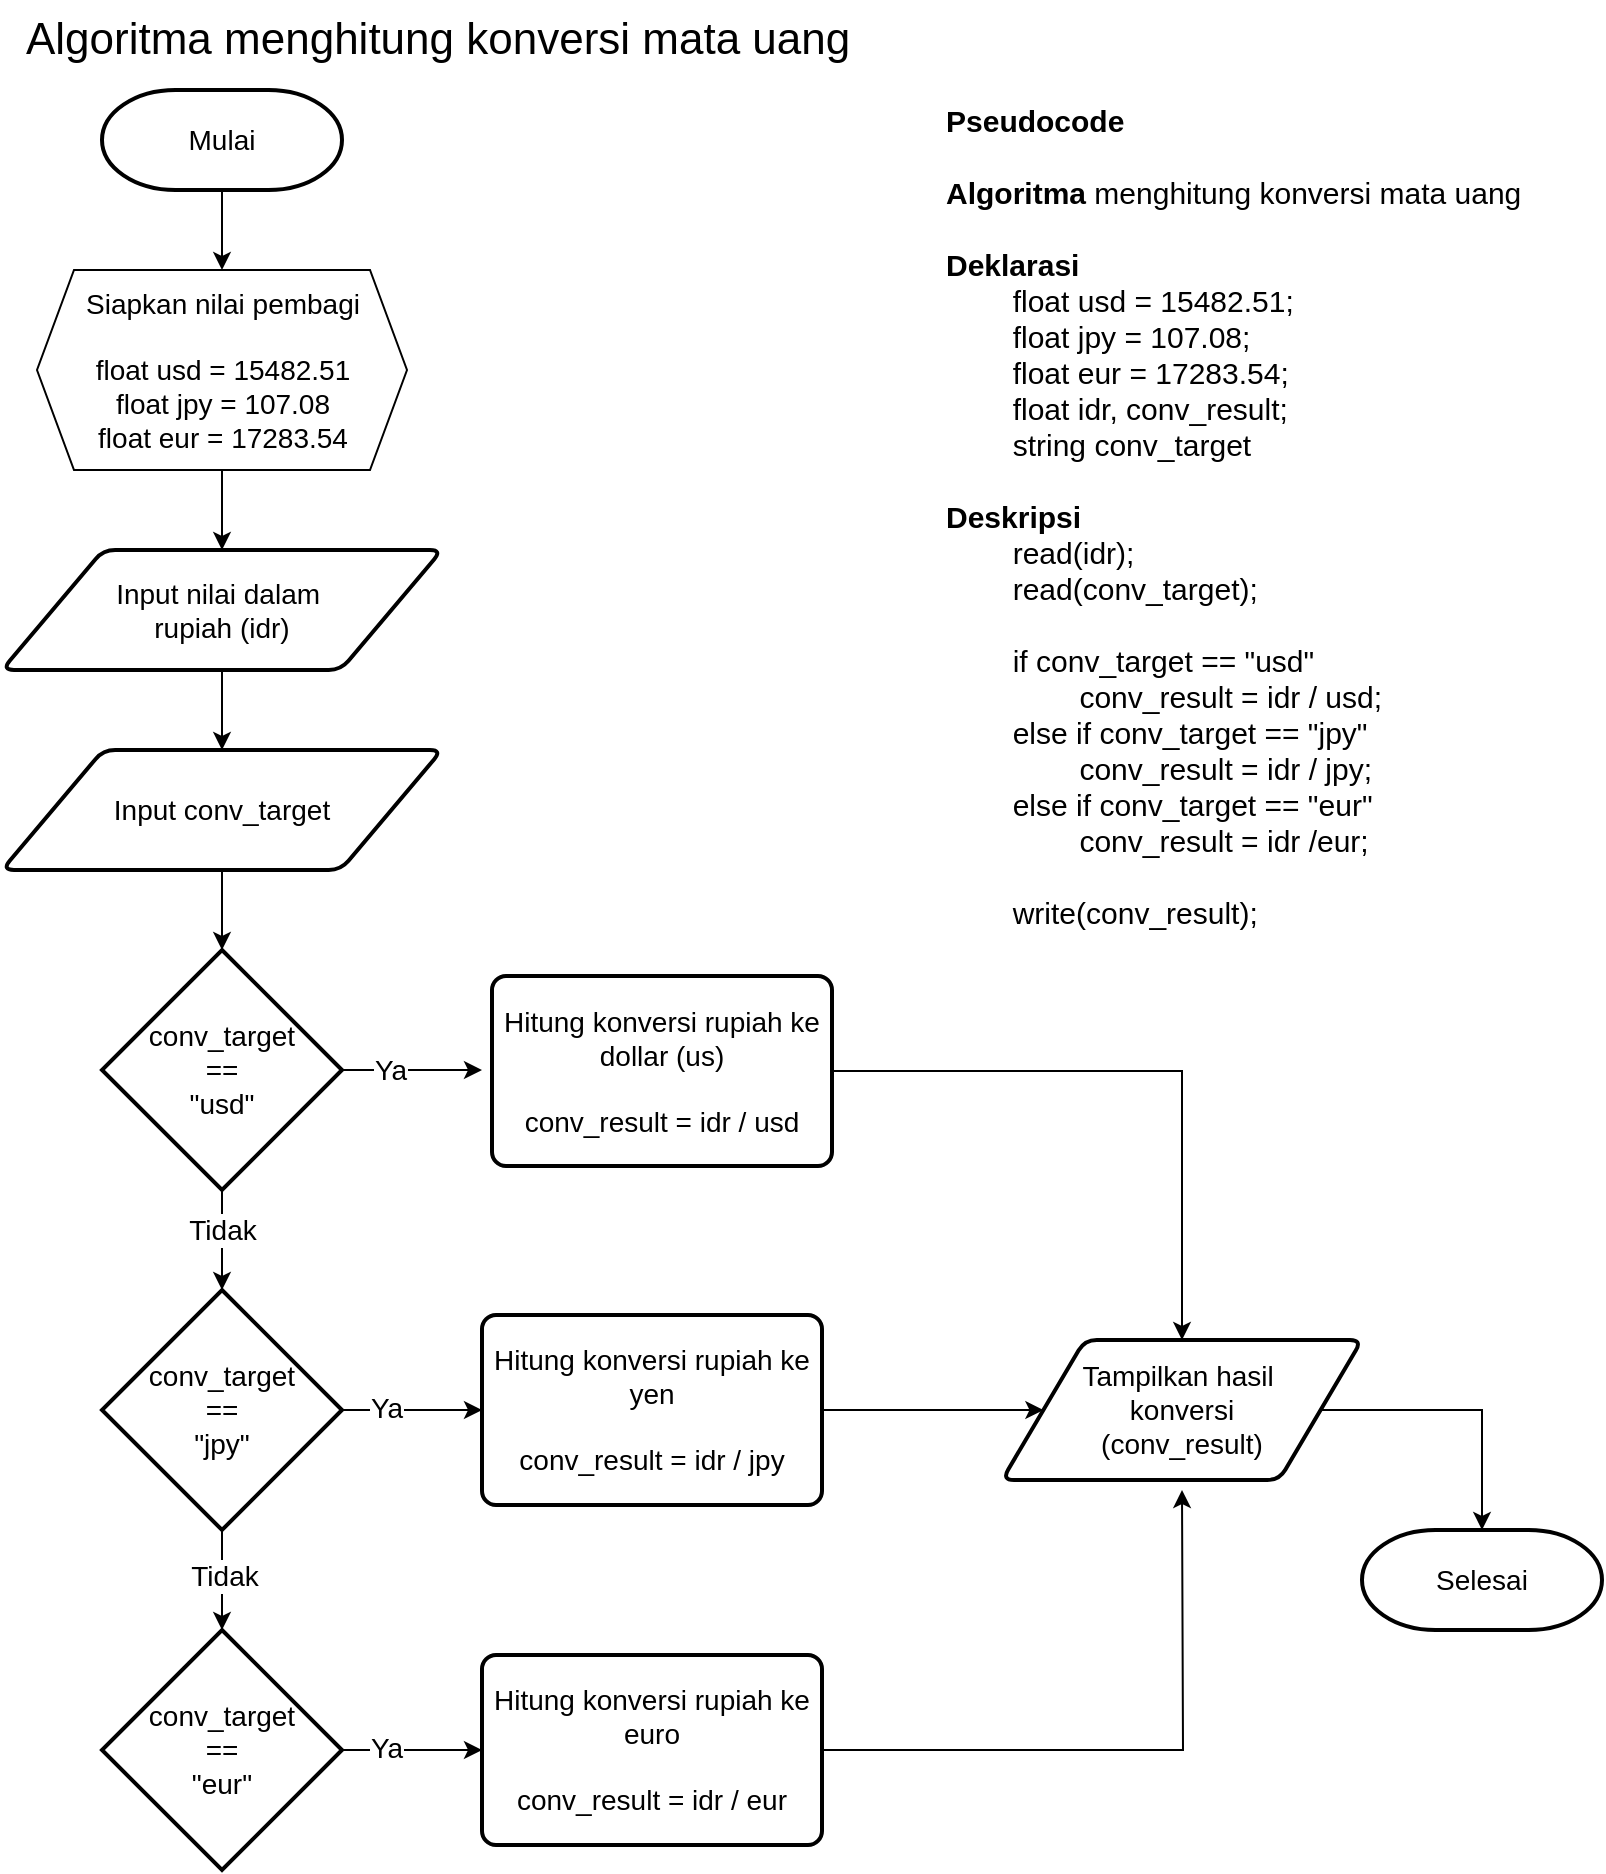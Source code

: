 <mxfile version="24.7.7">
  <diagram name="Page-1" id="f19V1He11p_xqul3AJ4d">
    <mxGraphModel dx="1050" dy="1681" grid="1" gridSize="10" guides="1" tooltips="1" connect="1" arrows="1" fold="1" page="1" pageScale="1" pageWidth="850" pageHeight="1100" math="0" shadow="0">
      <root>
        <mxCell id="0" />
        <mxCell id="1" parent="0" />
        <mxCell id="j7J41Zsi31yIs8iftOLr-4" value="" style="edgeStyle=orthogonalEdgeStyle;rounded=0;orthogonalLoop=1;jettySize=auto;html=1;" edge="1" parent="1" source="j7J41Zsi31yIs8iftOLr-1" target="j7J41Zsi31yIs8iftOLr-3">
          <mxGeometry relative="1" as="geometry" />
        </mxCell>
        <mxCell id="j7J41Zsi31yIs8iftOLr-1" value="&lt;font style=&quot;font-size: 14px;&quot;&gt;Mulai&lt;/font&gt;" style="strokeWidth=2;html=1;shape=mxgraph.flowchart.terminator;whiteSpace=wrap;" vertex="1" parent="1">
          <mxGeometry x="60" y="-1040" width="120" height="50" as="geometry" />
        </mxCell>
        <mxCell id="j7J41Zsi31yIs8iftOLr-2" value="&lt;font style=&quot;font-size: 22px;&quot;&gt;Algoritma menghitung konversi mata uang&lt;/font&gt;" style="text;html=1;align=left;verticalAlign=middle;resizable=0;points=[];autosize=1;strokeColor=none;fillColor=none;" vertex="1" parent="1">
          <mxGeometry x="20" y="-1085" width="440" height="40" as="geometry" />
        </mxCell>
        <mxCell id="j7J41Zsi31yIs8iftOLr-8" value="" style="edgeStyle=orthogonalEdgeStyle;rounded=0;orthogonalLoop=1;jettySize=auto;html=1;" edge="1" parent="1" source="j7J41Zsi31yIs8iftOLr-3" target="j7J41Zsi31yIs8iftOLr-7">
          <mxGeometry relative="1" as="geometry" />
        </mxCell>
        <mxCell id="j7J41Zsi31yIs8iftOLr-3" value="&lt;font style=&quot;font-size: 14px;&quot;&gt;Siapkan nilai pembagi&lt;/font&gt;&lt;div&gt;&lt;span style=&quot;font-size: 14px;&quot;&gt;&lt;br&gt;&lt;/span&gt;&lt;div style=&quot;font-size: 14px;&quot;&gt;&lt;font style=&quot;font-size: 14px;&quot;&gt;float&amp;nbsp;usd = 15482.51&lt;/font&gt;&lt;/div&gt;&lt;div style=&quot;font-size: 14px;&quot;&gt;&lt;font style=&quot;font-size: 14px;&quot;&gt;float jpy = 107.08&lt;/font&gt;&lt;/div&gt;&lt;div style=&quot;font-size: 14px;&quot;&gt;&lt;font style=&quot;font-size: 14px;&quot;&gt;float eur =&amp;nbsp;17283.54&lt;/font&gt;&lt;/div&gt;&lt;/div&gt;" style="verticalLabelPosition=middle;verticalAlign=middle;html=1;shape=hexagon;perimeter=hexagonPerimeter2;arcSize=6;size=0.1;labelPosition=center;align=center;" vertex="1" parent="1">
          <mxGeometry x="27.5" y="-950" width="185" height="100" as="geometry" />
        </mxCell>
        <mxCell id="j7J41Zsi31yIs8iftOLr-10" value="" style="edgeStyle=orthogonalEdgeStyle;rounded=0;orthogonalLoop=1;jettySize=auto;html=1;" edge="1" parent="1" source="j7J41Zsi31yIs8iftOLr-7" target="j7J41Zsi31yIs8iftOLr-9">
          <mxGeometry relative="1" as="geometry" />
        </mxCell>
        <mxCell id="j7J41Zsi31yIs8iftOLr-7" value="&lt;font style=&quot;font-size: 14px;&quot;&gt;Input nilai dalam&amp;nbsp;&lt;/font&gt;&lt;div&gt;&lt;font style=&quot;font-size: 14px;&quot;&gt;rupiah (idr)&lt;/font&gt;&lt;/div&gt;" style="shape=parallelogram;html=1;strokeWidth=2;perimeter=parallelogramPerimeter;whiteSpace=wrap;rounded=1;arcSize=12;size=0.23;" vertex="1" parent="1">
          <mxGeometry x="10" y="-810" width="220" height="60" as="geometry" />
        </mxCell>
        <mxCell id="j7J41Zsi31yIs8iftOLr-12" value="" style="edgeStyle=orthogonalEdgeStyle;rounded=0;orthogonalLoop=1;jettySize=auto;html=1;" edge="1" parent="1" source="j7J41Zsi31yIs8iftOLr-9" target="j7J41Zsi31yIs8iftOLr-11">
          <mxGeometry relative="1" as="geometry" />
        </mxCell>
        <mxCell id="j7J41Zsi31yIs8iftOLr-9" value="&lt;span style=&quot;font-size: 14px;&quot;&gt;Input conv_target&lt;/span&gt;" style="shape=parallelogram;html=1;strokeWidth=2;perimeter=parallelogramPerimeter;whiteSpace=wrap;rounded=1;arcSize=12;size=0.23;" vertex="1" parent="1">
          <mxGeometry x="10" y="-710" width="220" height="60" as="geometry" />
        </mxCell>
        <mxCell id="j7J41Zsi31yIs8iftOLr-14" value="" style="edgeStyle=orthogonalEdgeStyle;rounded=0;orthogonalLoop=1;jettySize=auto;html=1;" edge="1" parent="1" source="j7J41Zsi31yIs8iftOLr-11">
          <mxGeometry relative="1" as="geometry">
            <mxPoint x="250" y="-550" as="targetPoint" />
          </mxGeometry>
        </mxCell>
        <mxCell id="j7J41Zsi31yIs8iftOLr-15" value="&lt;font style=&quot;font-size: 14px;&quot;&gt;Ya&lt;/font&gt;" style="edgeLabel;html=1;align=center;verticalAlign=middle;resizable=0;points=[];" vertex="1" connectable="0" parent="j7J41Zsi31yIs8iftOLr-14">
          <mxGeometry x="-0.337" relative="1" as="geometry">
            <mxPoint as="offset" />
          </mxGeometry>
        </mxCell>
        <mxCell id="j7J41Zsi31yIs8iftOLr-17" value="" style="edgeStyle=orthogonalEdgeStyle;rounded=0;orthogonalLoop=1;jettySize=auto;html=1;" edge="1" parent="1" source="j7J41Zsi31yIs8iftOLr-11" target="j7J41Zsi31yIs8iftOLr-16">
          <mxGeometry relative="1" as="geometry" />
        </mxCell>
        <mxCell id="j7J41Zsi31yIs8iftOLr-19" value="&lt;font style=&quot;font-size: 14px;&quot;&gt;Tidak&lt;/font&gt;" style="edgeLabel;html=1;align=center;verticalAlign=middle;resizable=0;points=[];" vertex="1" connectable="0" parent="j7J41Zsi31yIs8iftOLr-17">
          <mxGeometry x="-0.416" relative="1" as="geometry">
            <mxPoint y="5" as="offset" />
          </mxGeometry>
        </mxCell>
        <mxCell id="j7J41Zsi31yIs8iftOLr-11" value="&lt;font style=&quot;font-size: 14px;&quot;&gt;conv_target&lt;/font&gt;&lt;div style=&quot;font-size: 14px;&quot;&gt;&lt;font style=&quot;font-size: 14px;&quot;&gt;==&lt;/font&gt;&lt;/div&gt;&lt;div style=&quot;font-size: 14px;&quot;&gt;&lt;font style=&quot;font-size: 14px;&quot;&gt;&quot;usd&quot;&lt;/font&gt;&lt;/div&gt;" style="strokeWidth=2;html=1;shape=mxgraph.flowchart.decision;whiteSpace=wrap;" vertex="1" parent="1">
          <mxGeometry x="60" y="-610" width="120" height="120" as="geometry" />
        </mxCell>
        <mxCell id="j7J41Zsi31yIs8iftOLr-21" value="" style="edgeStyle=orthogonalEdgeStyle;rounded=0;orthogonalLoop=1;jettySize=auto;html=1;" edge="1" parent="1" source="j7J41Zsi31yIs8iftOLr-16" target="j7J41Zsi31yIs8iftOLr-20">
          <mxGeometry relative="1" as="geometry" />
        </mxCell>
        <mxCell id="j7J41Zsi31yIs8iftOLr-22" value="&lt;font style=&quot;font-size: 14px;&quot;&gt;Ya&lt;/font&gt;" style="edgeLabel;html=1;align=center;verticalAlign=middle;resizable=0;points=[];" vertex="1" connectable="0" parent="j7J41Zsi31yIs8iftOLr-21">
          <mxGeometry x="-0.366" y="1" relative="1" as="geometry">
            <mxPoint as="offset" />
          </mxGeometry>
        </mxCell>
        <mxCell id="j7J41Zsi31yIs8iftOLr-25" value="" style="edgeStyle=orthogonalEdgeStyle;rounded=0;orthogonalLoop=1;jettySize=auto;html=1;" edge="1" parent="1" source="j7J41Zsi31yIs8iftOLr-16" target="j7J41Zsi31yIs8iftOLr-24">
          <mxGeometry relative="1" as="geometry" />
        </mxCell>
        <mxCell id="j7J41Zsi31yIs8iftOLr-26" value="&lt;font style=&quot;font-size: 14px;&quot;&gt;Tidak&lt;/font&gt;" style="edgeLabel;html=1;align=center;verticalAlign=middle;resizable=0;points=[];" vertex="1" connectable="0" parent="j7J41Zsi31yIs8iftOLr-25">
          <mxGeometry x="-0.096" y="1" relative="1" as="geometry">
            <mxPoint as="offset" />
          </mxGeometry>
        </mxCell>
        <mxCell id="j7J41Zsi31yIs8iftOLr-16" value="&lt;font style=&quot;font-size: 14px;&quot;&gt;conv_target&lt;/font&gt;&lt;div style=&quot;font-size: 14px;&quot;&gt;&lt;font style=&quot;font-size: 14px;&quot;&gt;==&lt;/font&gt;&lt;/div&gt;&lt;div style=&quot;font-size: 14px;&quot;&gt;&lt;font style=&quot;font-size: 14px;&quot;&gt;&quot;jpy&quot;&lt;/font&gt;&lt;/div&gt;" style="strokeWidth=2;html=1;shape=mxgraph.flowchart.decision;whiteSpace=wrap;" vertex="1" parent="1">
          <mxGeometry x="60" y="-440" width="120" height="120" as="geometry" />
        </mxCell>
        <mxCell id="j7J41Zsi31yIs8iftOLr-31" value="" style="edgeStyle=orthogonalEdgeStyle;rounded=0;orthogonalLoop=1;jettySize=auto;html=1;" edge="1" parent="1" source="j7J41Zsi31yIs8iftOLr-20" target="j7J41Zsi31yIs8iftOLr-30">
          <mxGeometry relative="1" as="geometry" />
        </mxCell>
        <mxCell id="j7J41Zsi31yIs8iftOLr-20" value="&lt;div&gt;&lt;font style=&quot;font-size: 14px;&quot;&gt;Hitung konversi rupiah ke yen&lt;/font&gt;&lt;/div&gt;&lt;div&gt;&lt;font style=&quot;font-size: 14px;&quot;&gt;&lt;br&gt;&lt;/font&gt;&lt;/div&gt;&lt;font style=&quot;font-size: 14px;&quot;&gt;conv_result = idr / jpy&lt;/font&gt;" style="rounded=1;whiteSpace=wrap;html=1;absoluteArcSize=1;arcSize=14;strokeWidth=2;" vertex="1" parent="1">
          <mxGeometry x="250" y="-427.5" width="170" height="95" as="geometry" />
        </mxCell>
        <mxCell id="j7J41Zsi31yIs8iftOLr-32" style="edgeStyle=orthogonalEdgeStyle;rounded=0;orthogonalLoop=1;jettySize=auto;html=1;exitX=1;exitY=0.5;exitDx=0;exitDy=0;" edge="1" parent="1" source="j7J41Zsi31yIs8iftOLr-23" target="j7J41Zsi31yIs8iftOLr-30">
          <mxGeometry relative="1" as="geometry" />
        </mxCell>
        <mxCell id="j7J41Zsi31yIs8iftOLr-23" value="&lt;div&gt;&lt;font style=&quot;font-size: 14px;&quot;&gt;Hitung konversi rupiah ke dollar (us)&lt;/font&gt;&lt;/div&gt;&lt;div&gt;&lt;font style=&quot;font-size: 14px;&quot;&gt;&lt;br&gt;&lt;/font&gt;&lt;/div&gt;&lt;font style=&quot;font-size: 14px;&quot;&gt;conv_result = idr / usd&lt;/font&gt;" style="rounded=1;whiteSpace=wrap;html=1;absoluteArcSize=1;arcSize=14;strokeWidth=2;" vertex="1" parent="1">
          <mxGeometry x="255" y="-597" width="170" height="95" as="geometry" />
        </mxCell>
        <mxCell id="j7J41Zsi31yIs8iftOLr-28" value="" style="edgeStyle=orthogonalEdgeStyle;rounded=0;orthogonalLoop=1;jettySize=auto;html=1;" edge="1" parent="1" source="j7J41Zsi31yIs8iftOLr-24" target="j7J41Zsi31yIs8iftOLr-27">
          <mxGeometry relative="1" as="geometry" />
        </mxCell>
        <mxCell id="j7J41Zsi31yIs8iftOLr-29" value="&lt;font style=&quot;font-size: 14px;&quot;&gt;Ya&lt;/font&gt;" style="edgeLabel;html=1;align=center;verticalAlign=middle;resizable=0;points=[];" vertex="1" connectable="0" parent="j7J41Zsi31yIs8iftOLr-28">
          <mxGeometry x="-0.366" y="1" relative="1" as="geometry">
            <mxPoint as="offset" />
          </mxGeometry>
        </mxCell>
        <mxCell id="j7J41Zsi31yIs8iftOLr-24" value="&lt;font style=&quot;font-size: 14px;&quot;&gt;conv_target&lt;/font&gt;&lt;div style=&quot;font-size: 14px;&quot;&gt;&lt;font style=&quot;font-size: 14px;&quot;&gt;==&lt;/font&gt;&lt;/div&gt;&lt;div style=&quot;font-size: 14px;&quot;&gt;&lt;font style=&quot;font-size: 14px;&quot;&gt;&quot;eur&quot;&lt;/font&gt;&lt;/div&gt;" style="strokeWidth=2;html=1;shape=mxgraph.flowchart.decision;whiteSpace=wrap;" vertex="1" parent="1">
          <mxGeometry x="60" y="-270" width="120" height="120" as="geometry" />
        </mxCell>
        <mxCell id="j7J41Zsi31yIs8iftOLr-33" style="edgeStyle=orthogonalEdgeStyle;rounded=0;orthogonalLoop=1;jettySize=auto;html=1;exitX=1;exitY=0.5;exitDx=0;exitDy=0;" edge="1" parent="1" source="j7J41Zsi31yIs8iftOLr-27">
          <mxGeometry relative="1" as="geometry">
            <mxPoint x="600" y="-340" as="targetPoint" />
          </mxGeometry>
        </mxCell>
        <mxCell id="j7J41Zsi31yIs8iftOLr-27" value="&lt;div&gt;&lt;font style=&quot;font-size: 14px;&quot;&gt;Hitung konversi rupiah ke euro&lt;/font&gt;&lt;/div&gt;&lt;div&gt;&lt;font style=&quot;font-size: 14px;&quot;&gt;&lt;br&gt;&lt;/font&gt;&lt;/div&gt;&lt;font style=&quot;font-size: 14px;&quot;&gt;conv_result = idr / eur&lt;/font&gt;" style="rounded=1;whiteSpace=wrap;html=1;absoluteArcSize=1;arcSize=14;strokeWidth=2;" vertex="1" parent="1">
          <mxGeometry x="250" y="-257.5" width="170" height="95" as="geometry" />
        </mxCell>
        <mxCell id="j7J41Zsi31yIs8iftOLr-30" value="&lt;font style=&quot;font-size: 14px;&quot;&gt;Tampilkan hasil&amp;nbsp;&lt;/font&gt;&lt;div&gt;&lt;font style=&quot;font-size: 14px;&quot;&gt;konversi&lt;/font&gt;&lt;div style=&quot;font-size: 14px;&quot;&gt;&lt;font style=&quot;font-size: 14px;&quot;&gt;(conv_result)&lt;/font&gt;&lt;/div&gt;&lt;/div&gt;" style="shape=parallelogram;html=1;strokeWidth=2;perimeter=parallelogramPerimeter;whiteSpace=wrap;rounded=1;arcSize=12;size=0.23;" vertex="1" parent="1">
          <mxGeometry x="510" y="-415" width="180" height="70" as="geometry" />
        </mxCell>
        <mxCell id="j7J41Zsi31yIs8iftOLr-34" value="&lt;span style=&quot;font-size: 14px;&quot;&gt;Selesai&lt;/span&gt;" style="strokeWidth=2;html=1;shape=mxgraph.flowchart.terminator;whiteSpace=wrap;" vertex="1" parent="1">
          <mxGeometry x="690" y="-320" width="120" height="50" as="geometry" />
        </mxCell>
        <mxCell id="j7J41Zsi31yIs8iftOLr-35" style="edgeStyle=orthogonalEdgeStyle;rounded=0;orthogonalLoop=1;jettySize=auto;html=1;exitX=1;exitY=0.5;exitDx=0;exitDy=0;entryX=0.5;entryY=0;entryDx=0;entryDy=0;entryPerimeter=0;" edge="1" parent="1" source="j7J41Zsi31yIs8iftOLr-30" target="j7J41Zsi31yIs8iftOLr-34">
          <mxGeometry relative="1" as="geometry">
            <Array as="points">
              <mxPoint x="750" y="-380" />
            </Array>
          </mxGeometry>
        </mxCell>
        <mxCell id="j7J41Zsi31yIs8iftOLr-37" value="&lt;font style=&quot;font-size: 15px;&quot;&gt;&lt;b&gt;Pseudocode&lt;/b&gt;&lt;/font&gt;&lt;div style=&quot;font-size: 15px;&quot;&gt;&lt;font style=&quot;font-size: 15px;&quot;&gt;&lt;br&gt;&lt;/font&gt;&lt;/div&gt;&lt;div style=&quot;font-size: 15px;&quot;&gt;&lt;font style=&quot;font-size: 15px;&quot;&gt;&lt;b&gt;Algoritma&lt;/b&gt; menghitung konversi mata uang&lt;/font&gt;&lt;/div&gt;&lt;div style=&quot;font-size: 15px;&quot;&gt;&lt;font style=&quot;font-size: 15px;&quot;&gt;&lt;br&gt;&lt;/font&gt;&lt;/div&gt;&lt;div style=&quot;font-size: 15px;&quot;&gt;&lt;font style=&quot;font-size: 15px;&quot;&gt;&lt;b&gt;Deklarasi&lt;/b&gt;&lt;/font&gt;&lt;/div&gt;&lt;div style=&quot;font-size: 15px;&quot;&gt;&lt;font style=&quot;font-size: 15px;&quot;&gt;&lt;span style=&quot;white-space: pre;&quot;&gt;&#x9;&lt;/span&gt;float usd = 15482.51;&lt;br&gt;&lt;/font&gt;&lt;/div&gt;&lt;div style=&quot;font-size: 15px;&quot;&gt;&lt;font style=&quot;font-size: 15px;&quot;&gt;&lt;span style=&quot;white-space: pre;&quot;&gt;&#x9;&lt;/span&gt;float jpy = 107.08;&lt;/font&gt;&lt;/div&gt;&lt;div style=&quot;font-size: 15px;&quot;&gt;&lt;font style=&quot;font-size: 15px;&quot;&gt;&lt;span style=&quot;white-space: pre;&quot;&gt;&#x9;&lt;/span&gt;float eur = 17283.54;&lt;br&gt;&lt;/font&gt;&lt;/div&gt;&lt;div style=&quot;font-size: 15px;&quot;&gt;&lt;font style=&quot;font-size: 15px;&quot;&gt;&lt;span style=&quot;white-space: pre;&quot;&gt;&#x9;&lt;/span&gt;float idr, conv_result;&lt;br&gt;&lt;/font&gt;&lt;/div&gt;&lt;div style=&quot;font-size: 15px;&quot;&gt;&lt;font style=&quot;font-size: 15px;&quot;&gt;&lt;span style=&quot;white-space: pre;&quot;&gt;&#x9;&lt;/span&gt;string conv_target&lt;br&gt;&lt;/font&gt;&lt;/div&gt;&lt;div style=&quot;font-size: 15px;&quot;&gt;&lt;font style=&quot;font-size: 15px;&quot;&gt;&lt;br&gt;&lt;/font&gt;&lt;/div&gt;&lt;div style=&quot;font-size: 15px;&quot;&gt;&lt;font style=&quot;font-size: 15px;&quot;&gt;&lt;b&gt;Deskripsi&lt;/b&gt;&lt;/font&gt;&lt;/div&gt;&lt;div style=&quot;font-size: 15px;&quot;&gt;&lt;font style=&quot;font-size: 15px;&quot;&gt;&lt;span style=&quot;white-space: pre;&quot;&gt;&#x9;&lt;/span&gt;read(idr);&lt;br&gt;&lt;/font&gt;&lt;/div&gt;&lt;div style=&quot;font-size: 15px;&quot;&gt;&lt;font style=&quot;font-size: 15px;&quot;&gt;&lt;span style=&quot;white-space: pre;&quot;&gt;&#x9;&lt;/span&gt;read(conv_target);&lt;br&gt;&lt;/font&gt;&lt;/div&gt;&lt;div style=&quot;font-size: 15px;&quot;&gt;&lt;font style=&quot;font-size: 15px;&quot;&gt;&lt;span style=&quot;white-space: pre;&quot;&gt;&#x9;&lt;/span&gt;&lt;br&gt;&lt;/font&gt;&lt;/div&gt;&lt;div style=&quot;font-size: 15px;&quot;&gt;&lt;font style=&quot;font-size: 15px;&quot;&gt;&lt;span style=&quot;white-space: pre;&quot;&gt;&#x9;&lt;/span&gt;if conv_target == &quot;usd&quot;&lt;br&gt;&lt;/font&gt;&lt;/div&gt;&lt;div style=&quot;font-size: 15px;&quot;&gt;&lt;font style=&quot;font-size: 15px;&quot;&gt;&lt;span style=&quot;white-space: pre;&quot;&gt;&#x9;&lt;/span&gt;&lt;span style=&quot;white-space: pre;&quot;&gt;&#x9;&lt;/span&gt;conv_result = idr / usd;&lt;br&gt;&lt;/font&gt;&lt;/div&gt;&lt;div style=&quot;font-size: 15px;&quot;&gt;&lt;font style=&quot;font-size: 15px;&quot;&gt;&lt;span style=&quot;white-space: pre;&quot;&gt;&#x9;&lt;/span&gt;else if conv_target == &quot;jpy&quot;&lt;br&gt;&lt;/font&gt;&lt;/div&gt;&lt;div style=&quot;font-size: 15px;&quot;&gt;&lt;font style=&quot;font-size: 15px;&quot;&gt;&lt;span style=&quot;white-space: pre;&quot;&gt;&#x9;&lt;/span&gt;&lt;span style=&quot;white-space: pre;&quot;&gt;&#x9;&lt;/span&gt;conv_result = idr / jpy;&lt;br&gt;&lt;/font&gt;&lt;/div&gt;&lt;div style=&quot;font-size: 15px;&quot;&gt;&lt;font style=&quot;font-size: 15px;&quot;&gt;&lt;span style=&quot;white-space: pre;&quot;&gt;&#x9;&lt;/span&gt;else if conv_target == &quot;eur&quot;&lt;br&gt;&lt;/font&gt;&lt;/div&gt;&lt;div style=&quot;font-size: 15px;&quot;&gt;&lt;font style=&quot;font-size: 15px;&quot;&gt;&lt;span style=&quot;white-space: pre;&quot;&gt;&#x9;&lt;/span&gt;&lt;span style=&quot;white-space: pre;&quot;&gt;&#x9;&lt;/span&gt;conv_result = idr /eur;&lt;br&gt;&lt;/font&gt;&lt;/div&gt;&lt;div style=&quot;font-size: 15px;&quot;&gt;&lt;font style=&quot;font-size: 15px;&quot;&gt;&lt;br&gt;&lt;/font&gt;&lt;/div&gt;&lt;div style=&quot;font-size: 15px;&quot;&gt;&lt;font style=&quot;font-size: 15px;&quot;&gt;&lt;span style=&quot;white-space: pre;&quot;&gt;&#x9;&lt;/span&gt;write(conv_result);&lt;br&gt;&lt;/font&gt;&lt;/div&gt;&lt;div style=&quot;font-size: 15px;&quot;&gt;&lt;font style=&quot;font-size: 15px;&quot;&gt;&lt;span style=&quot;white-space: pre;&quot;&gt;&#x9;&lt;/span&gt;&lt;span style=&quot;white-space: pre;&quot;&gt;&#x9;&lt;/span&gt;&lt;/font&gt;&lt;br&gt;&lt;/div&gt;" style="text;html=1;align=left;verticalAlign=top;resizable=0;points=[];autosize=1;strokeColor=none;fillColor=none;" vertex="1" parent="1">
          <mxGeometry x="480" y="-1040" width="310" height="450" as="geometry" />
        </mxCell>
      </root>
    </mxGraphModel>
  </diagram>
</mxfile>
